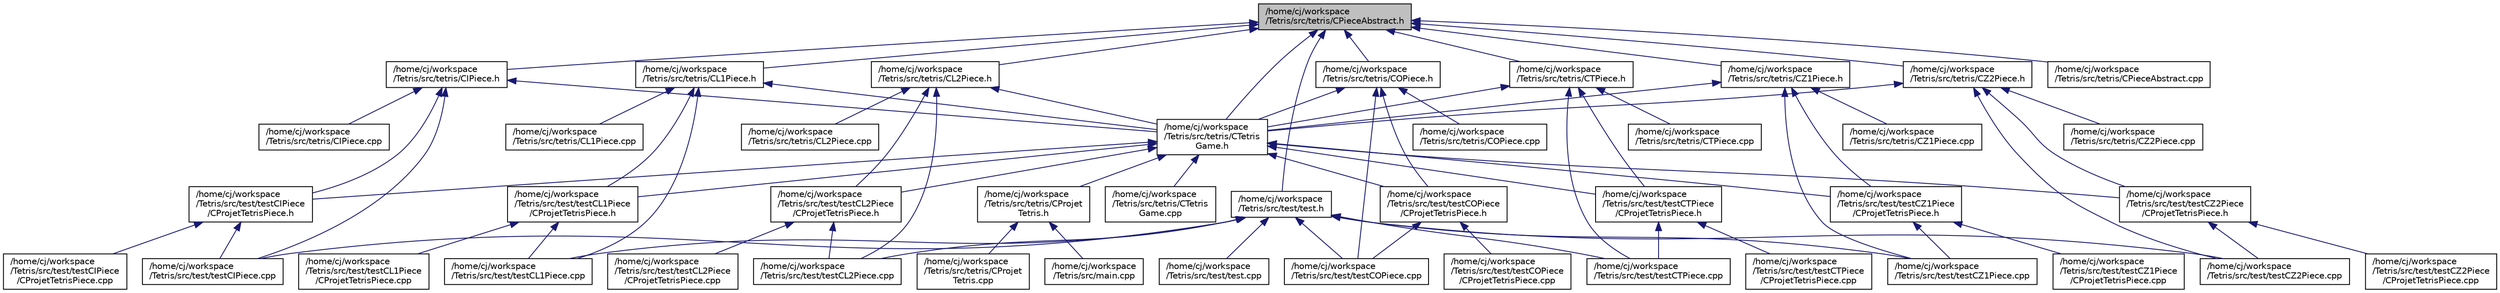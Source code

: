 digraph "/home/cj/workspace/Tetris/src/tetris/CPieceAbstract.h"
{
  edge [fontname="Helvetica",fontsize="10",labelfontname="Helvetica",labelfontsize="10"];
  node [fontname="Helvetica",fontsize="10",shape=record];
  Node1 [label="/home/cj/workspace\l/Tetris/src/tetris/CPieceAbstract.h",height=0.2,width=0.4,color="black", fillcolor="grey75", style="filled" fontcolor="black"];
  Node1 -> Node2 [dir="back",color="midnightblue",fontsize="10",style="solid"];
  Node2 [label="/home/cj/workspace\l/Tetris/src/test/test.h",height=0.2,width=0.4,color="black", fillcolor="white", style="filled",URL="$test_8h.html"];
  Node2 -> Node3 [dir="back",color="midnightblue",fontsize="10",style="solid"];
  Node3 [label="/home/cj/workspace\l/Tetris/src/test/test.cpp",height=0.2,width=0.4,color="black", fillcolor="white", style="filled",URL="$test_8cpp.html"];
  Node2 -> Node4 [dir="back",color="midnightblue",fontsize="10",style="solid"];
  Node4 [label="/home/cj/workspace\l/Tetris/src/test/testCIPiece.cpp",height=0.2,width=0.4,color="black", fillcolor="white", style="filled",URL="$test_c_i_piece_8cpp.html"];
  Node2 -> Node5 [dir="back",color="midnightblue",fontsize="10",style="solid"];
  Node5 [label="/home/cj/workspace\l/Tetris/src/test/testCL1Piece.cpp",height=0.2,width=0.4,color="black", fillcolor="white", style="filled",URL="$test_c_l1_piece_8cpp.html"];
  Node2 -> Node6 [dir="back",color="midnightblue",fontsize="10",style="solid"];
  Node6 [label="/home/cj/workspace\l/Tetris/src/test/testCL2Piece.cpp",height=0.2,width=0.4,color="black", fillcolor="white", style="filled",URL="$test_c_l2_piece_8cpp.html"];
  Node2 -> Node7 [dir="back",color="midnightblue",fontsize="10",style="solid"];
  Node7 [label="/home/cj/workspace\l/Tetris/src/test/testCOPiece.cpp",height=0.2,width=0.4,color="black", fillcolor="white", style="filled",URL="$test_c_o_piece_8cpp.html"];
  Node2 -> Node8 [dir="back",color="midnightblue",fontsize="10",style="solid"];
  Node8 [label="/home/cj/workspace\l/Tetris/src/test/testCTPiece.cpp",height=0.2,width=0.4,color="black", fillcolor="white", style="filled",URL="$test_c_t_piece_8cpp.html"];
  Node2 -> Node9 [dir="back",color="midnightblue",fontsize="10",style="solid"];
  Node9 [label="/home/cj/workspace\l/Tetris/src/test/testCZ1Piece.cpp",height=0.2,width=0.4,color="black", fillcolor="white", style="filled",URL="$test_c_z1_piece_8cpp.html"];
  Node2 -> Node10 [dir="back",color="midnightblue",fontsize="10",style="solid"];
  Node10 [label="/home/cj/workspace\l/Tetris/src/test/testCZ2Piece.cpp",height=0.2,width=0.4,color="black", fillcolor="white", style="filled",URL="$test_c_z2_piece_8cpp.html"];
  Node1 -> Node11 [dir="back",color="midnightblue",fontsize="10",style="solid"];
  Node11 [label="/home/cj/workspace\l/Tetris/src/tetris/CIPiece.h",height=0.2,width=0.4,color="black", fillcolor="white", style="filled",URL="$_c_i_piece_8h.html"];
  Node11 -> Node12 [dir="back",color="midnightblue",fontsize="10",style="solid"];
  Node12 [label="/home/cj/workspace\l/Tetris/src/test/testCIPiece\l/CProjetTetrisPiece.h",height=0.2,width=0.4,color="black", fillcolor="white", style="filled",URL="$test_c_i_piece_2_c_projet_tetris_piece_8h.html"];
  Node12 -> Node13 [dir="back",color="midnightblue",fontsize="10",style="solid"];
  Node13 [label="/home/cj/workspace\l/Tetris/src/test/testCIPiece\l/CProjetTetrisPiece.cpp",height=0.2,width=0.4,color="black", fillcolor="white", style="filled",URL="$test_c_i_piece_2_c_projet_tetris_piece_8cpp.html"];
  Node12 -> Node4 [dir="back",color="midnightblue",fontsize="10",style="solid"];
  Node11 -> Node4 [dir="back",color="midnightblue",fontsize="10",style="solid"];
  Node11 -> Node14 [dir="back",color="midnightblue",fontsize="10",style="solid"];
  Node14 [label="/home/cj/workspace\l/Tetris/src/tetris/CIPiece.cpp",height=0.2,width=0.4,color="black", fillcolor="white", style="filled",URL="$_c_i_piece_8cpp.html"];
  Node11 -> Node15 [dir="back",color="midnightblue",fontsize="10",style="solid"];
  Node15 [label="/home/cj/workspace\l/Tetris/src/tetris/CTetris\lGame.h",height=0.2,width=0.4,color="black", fillcolor="white", style="filled",URL="$_c_tetris_game_8h.html"];
  Node15 -> Node12 [dir="back",color="midnightblue",fontsize="10",style="solid"];
  Node15 -> Node16 [dir="back",color="midnightblue",fontsize="10",style="solid"];
  Node16 [label="/home/cj/workspace\l/Tetris/src/test/testCL1Piece\l/CProjetTetrisPiece.h",height=0.2,width=0.4,color="black", fillcolor="white", style="filled",URL="$test_c_l1_piece_2_c_projet_tetris_piece_8h.html"];
  Node16 -> Node17 [dir="back",color="midnightblue",fontsize="10",style="solid"];
  Node17 [label="/home/cj/workspace\l/Tetris/src/test/testCL1Piece\l/CProjetTetrisPiece.cpp",height=0.2,width=0.4,color="black", fillcolor="white", style="filled",URL="$test_c_l1_piece_2_c_projet_tetris_piece_8cpp.html"];
  Node16 -> Node5 [dir="back",color="midnightblue",fontsize="10",style="solid"];
  Node15 -> Node18 [dir="back",color="midnightblue",fontsize="10",style="solid"];
  Node18 [label="/home/cj/workspace\l/Tetris/src/test/testCL2Piece\l/CProjetTetrisPiece.h",height=0.2,width=0.4,color="black", fillcolor="white", style="filled",URL="$test_c_l2_piece_2_c_projet_tetris_piece_8h.html"];
  Node18 -> Node19 [dir="back",color="midnightblue",fontsize="10",style="solid"];
  Node19 [label="/home/cj/workspace\l/Tetris/src/test/testCL2Piece\l/CProjetTetrisPiece.cpp",height=0.2,width=0.4,color="black", fillcolor="white", style="filled",URL="$test_c_l2_piece_2_c_projet_tetris_piece_8cpp.html"];
  Node18 -> Node6 [dir="back",color="midnightblue",fontsize="10",style="solid"];
  Node15 -> Node20 [dir="back",color="midnightblue",fontsize="10",style="solid"];
  Node20 [label="/home/cj/workspace\l/Tetris/src/test/testCOPiece\l/CProjetTetrisPiece.h",height=0.2,width=0.4,color="black", fillcolor="white", style="filled",URL="$test_c_o_piece_2_c_projet_tetris_piece_8h.html"];
  Node20 -> Node21 [dir="back",color="midnightblue",fontsize="10",style="solid"];
  Node21 [label="/home/cj/workspace\l/Tetris/src/test/testCOPiece\l/CProjetTetrisPiece.cpp",height=0.2,width=0.4,color="black", fillcolor="white", style="filled",URL="$test_c_o_piece_2_c_projet_tetris_piece_8cpp.html"];
  Node20 -> Node7 [dir="back",color="midnightblue",fontsize="10",style="solid"];
  Node15 -> Node22 [dir="back",color="midnightblue",fontsize="10",style="solid"];
  Node22 [label="/home/cj/workspace\l/Tetris/src/test/testCTPiece\l/CProjetTetrisPiece.h",height=0.2,width=0.4,color="black", fillcolor="white", style="filled",URL="$test_c_t_piece_2_c_projet_tetris_piece_8h.html"];
  Node22 -> Node23 [dir="back",color="midnightblue",fontsize="10",style="solid"];
  Node23 [label="/home/cj/workspace\l/Tetris/src/test/testCTPiece\l/CProjetTetrisPiece.cpp",height=0.2,width=0.4,color="black", fillcolor="white", style="filled",URL="$test_c_t_piece_2_c_projet_tetris_piece_8cpp.html"];
  Node22 -> Node8 [dir="back",color="midnightblue",fontsize="10",style="solid"];
  Node15 -> Node24 [dir="back",color="midnightblue",fontsize="10",style="solid"];
  Node24 [label="/home/cj/workspace\l/Tetris/src/test/testCZ1Piece\l/CProjetTetrisPiece.h",height=0.2,width=0.4,color="black", fillcolor="white", style="filled",URL="$test_c_z1_piece_2_c_projet_tetris_piece_8h.html"];
  Node24 -> Node25 [dir="back",color="midnightblue",fontsize="10",style="solid"];
  Node25 [label="/home/cj/workspace\l/Tetris/src/test/testCZ1Piece\l/CProjetTetrisPiece.cpp",height=0.2,width=0.4,color="black", fillcolor="white", style="filled",URL="$test_c_z1_piece_2_c_projet_tetris_piece_8cpp.html"];
  Node24 -> Node9 [dir="back",color="midnightblue",fontsize="10",style="solid"];
  Node15 -> Node26 [dir="back",color="midnightblue",fontsize="10",style="solid"];
  Node26 [label="/home/cj/workspace\l/Tetris/src/test/testCZ2Piece\l/CProjetTetrisPiece.h",height=0.2,width=0.4,color="black", fillcolor="white", style="filled",URL="$test_c_z2_piece_2_c_projet_tetris_piece_8h.html"];
  Node26 -> Node27 [dir="back",color="midnightblue",fontsize="10",style="solid"];
  Node27 [label="/home/cj/workspace\l/Tetris/src/test/testCZ2Piece\l/CProjetTetrisPiece.cpp",height=0.2,width=0.4,color="black", fillcolor="white", style="filled",URL="$test_c_z2_piece_2_c_projet_tetris_piece_8cpp.html"];
  Node26 -> Node10 [dir="back",color="midnightblue",fontsize="10",style="solid"];
  Node15 -> Node28 [dir="back",color="midnightblue",fontsize="10",style="solid"];
  Node28 [label="/home/cj/workspace\l/Tetris/src/tetris/CProjet\lTetris.h",height=0.2,width=0.4,color="black", fillcolor="white", style="filled",URL="$_c_projet_tetris_8h.html"];
  Node28 -> Node29 [dir="back",color="midnightblue",fontsize="10",style="solid"];
  Node29 [label="/home/cj/workspace\l/Tetris/src/main.cpp",height=0.2,width=0.4,color="black", fillcolor="white", style="filled",URL="$main_8cpp.html"];
  Node28 -> Node30 [dir="back",color="midnightblue",fontsize="10",style="solid"];
  Node30 [label="/home/cj/workspace\l/Tetris/src/tetris/CProjet\lTetris.cpp",height=0.2,width=0.4,color="black", fillcolor="white", style="filled",URL="$_c_projet_tetris_8cpp.html"];
  Node15 -> Node31 [dir="back",color="midnightblue",fontsize="10",style="solid"];
  Node31 [label="/home/cj/workspace\l/Tetris/src/tetris/CTetris\lGame.cpp",height=0.2,width=0.4,color="black", fillcolor="white", style="filled",URL="$_c_tetris_game_8cpp.html"];
  Node1 -> Node32 [dir="back",color="midnightblue",fontsize="10",style="solid"];
  Node32 [label="/home/cj/workspace\l/Tetris/src/tetris/CL1Piece.h",height=0.2,width=0.4,color="black", fillcolor="white", style="filled",URL="$_c_l1_piece_8h.html"];
  Node32 -> Node16 [dir="back",color="midnightblue",fontsize="10",style="solid"];
  Node32 -> Node5 [dir="back",color="midnightblue",fontsize="10",style="solid"];
  Node32 -> Node33 [dir="back",color="midnightblue",fontsize="10",style="solid"];
  Node33 [label="/home/cj/workspace\l/Tetris/src/tetris/CL1Piece.cpp",height=0.2,width=0.4,color="black", fillcolor="white", style="filled",URL="$_c_l1_piece_8cpp.html"];
  Node32 -> Node15 [dir="back",color="midnightblue",fontsize="10",style="solid"];
  Node1 -> Node34 [dir="back",color="midnightblue",fontsize="10",style="solid"];
  Node34 [label="/home/cj/workspace\l/Tetris/src/tetris/CL2Piece.h",height=0.2,width=0.4,color="black", fillcolor="white", style="filled",URL="$_c_l2_piece_8h.html"];
  Node34 -> Node18 [dir="back",color="midnightblue",fontsize="10",style="solid"];
  Node34 -> Node6 [dir="back",color="midnightblue",fontsize="10",style="solid"];
  Node34 -> Node35 [dir="back",color="midnightblue",fontsize="10",style="solid"];
  Node35 [label="/home/cj/workspace\l/Tetris/src/tetris/CL2Piece.cpp",height=0.2,width=0.4,color="black", fillcolor="white", style="filled",URL="$_c_l2_piece_8cpp.html"];
  Node34 -> Node15 [dir="back",color="midnightblue",fontsize="10",style="solid"];
  Node1 -> Node36 [dir="back",color="midnightblue",fontsize="10",style="solid"];
  Node36 [label="/home/cj/workspace\l/Tetris/src/tetris/COPiece.h",height=0.2,width=0.4,color="black", fillcolor="white", style="filled",URL="$_c_o_piece_8h.html"];
  Node36 -> Node20 [dir="back",color="midnightblue",fontsize="10",style="solid"];
  Node36 -> Node7 [dir="back",color="midnightblue",fontsize="10",style="solid"];
  Node36 -> Node37 [dir="back",color="midnightblue",fontsize="10",style="solid"];
  Node37 [label="/home/cj/workspace\l/Tetris/src/tetris/COPiece.cpp",height=0.2,width=0.4,color="black", fillcolor="white", style="filled",URL="$_c_o_piece_8cpp.html"];
  Node36 -> Node15 [dir="back",color="midnightblue",fontsize="10",style="solid"];
  Node1 -> Node38 [dir="back",color="midnightblue",fontsize="10",style="solid"];
  Node38 [label="/home/cj/workspace\l/Tetris/src/tetris/CPieceAbstract.cpp",height=0.2,width=0.4,color="black", fillcolor="white", style="filled",URL="$_c_piece_abstract_8cpp.html"];
  Node1 -> Node15 [dir="back",color="midnightblue",fontsize="10",style="solid"];
  Node1 -> Node39 [dir="back",color="midnightblue",fontsize="10",style="solid"];
  Node39 [label="/home/cj/workspace\l/Tetris/src/tetris/CTPiece.h",height=0.2,width=0.4,color="black", fillcolor="white", style="filled",URL="$_c_t_piece_8h.html"];
  Node39 -> Node22 [dir="back",color="midnightblue",fontsize="10",style="solid"];
  Node39 -> Node8 [dir="back",color="midnightblue",fontsize="10",style="solid"];
  Node39 -> Node15 [dir="back",color="midnightblue",fontsize="10",style="solid"];
  Node39 -> Node40 [dir="back",color="midnightblue",fontsize="10",style="solid"];
  Node40 [label="/home/cj/workspace\l/Tetris/src/tetris/CTPiece.cpp",height=0.2,width=0.4,color="black", fillcolor="white", style="filled",URL="$_c_t_piece_8cpp.html"];
  Node1 -> Node41 [dir="back",color="midnightblue",fontsize="10",style="solid"];
  Node41 [label="/home/cj/workspace\l/Tetris/src/tetris/CZ1Piece.h",height=0.2,width=0.4,color="black", fillcolor="white", style="filled",URL="$_c_z1_piece_8h.html"];
  Node41 -> Node24 [dir="back",color="midnightblue",fontsize="10",style="solid"];
  Node41 -> Node9 [dir="back",color="midnightblue",fontsize="10",style="solid"];
  Node41 -> Node15 [dir="back",color="midnightblue",fontsize="10",style="solid"];
  Node41 -> Node42 [dir="back",color="midnightblue",fontsize="10",style="solid"];
  Node42 [label="/home/cj/workspace\l/Tetris/src/tetris/CZ1Piece.cpp",height=0.2,width=0.4,color="black", fillcolor="white", style="filled",URL="$_c_z1_piece_8cpp.html"];
  Node1 -> Node43 [dir="back",color="midnightblue",fontsize="10",style="solid"];
  Node43 [label="/home/cj/workspace\l/Tetris/src/tetris/CZ2Piece.h",height=0.2,width=0.4,color="black", fillcolor="white", style="filled",URL="$_c_z2_piece_8h.html"];
  Node43 -> Node26 [dir="back",color="midnightblue",fontsize="10",style="solid"];
  Node43 -> Node10 [dir="back",color="midnightblue",fontsize="10",style="solid"];
  Node43 -> Node15 [dir="back",color="midnightblue",fontsize="10",style="solid"];
  Node43 -> Node44 [dir="back",color="midnightblue",fontsize="10",style="solid"];
  Node44 [label="/home/cj/workspace\l/Tetris/src/tetris/CZ2Piece.cpp",height=0.2,width=0.4,color="black", fillcolor="white", style="filled",URL="$_c_z2_piece_8cpp.html"];
}
